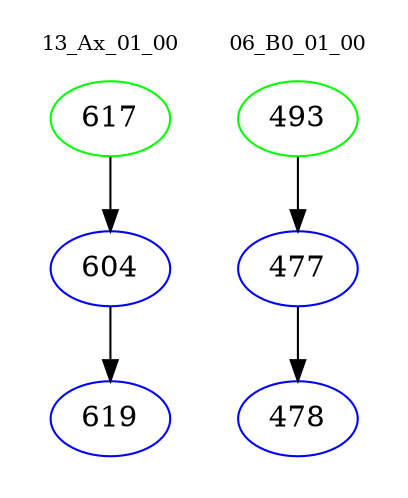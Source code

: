 digraph{
subgraph cluster_0 {
color = white
label = "13_Ax_01_00";
fontsize=10;
T0_617 [label="617", color="green"]
T0_617 -> T0_604 [color="black"]
T0_604 [label="604", color="blue"]
T0_604 -> T0_619 [color="black"]
T0_619 [label="619", color="blue"]
}
subgraph cluster_1 {
color = white
label = "06_B0_01_00";
fontsize=10;
T1_493 [label="493", color="green"]
T1_493 -> T1_477 [color="black"]
T1_477 [label="477", color="blue"]
T1_477 -> T1_478 [color="black"]
T1_478 [label="478", color="blue"]
}
}
